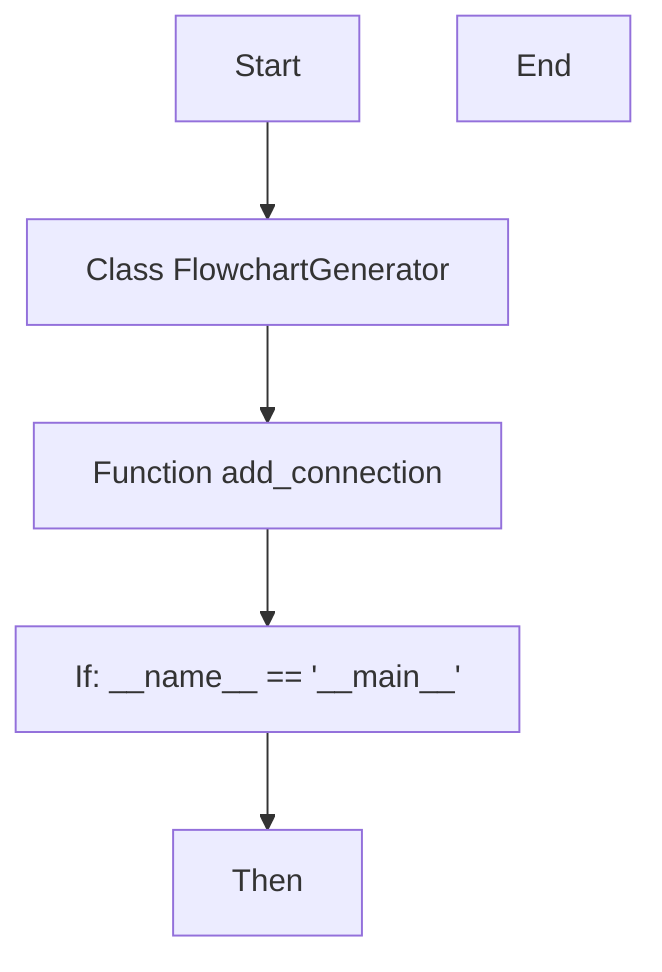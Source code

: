 flowchart TD
Start["Start"]
node1["Class FlowchartGenerator"]
Start --> node1
node2["Function add_connection"]
node1 --> node2
node3["If: __name__ == '__main__'"]
node2 --> node3
node4["Then"]
node3 --> node4
End["End"]